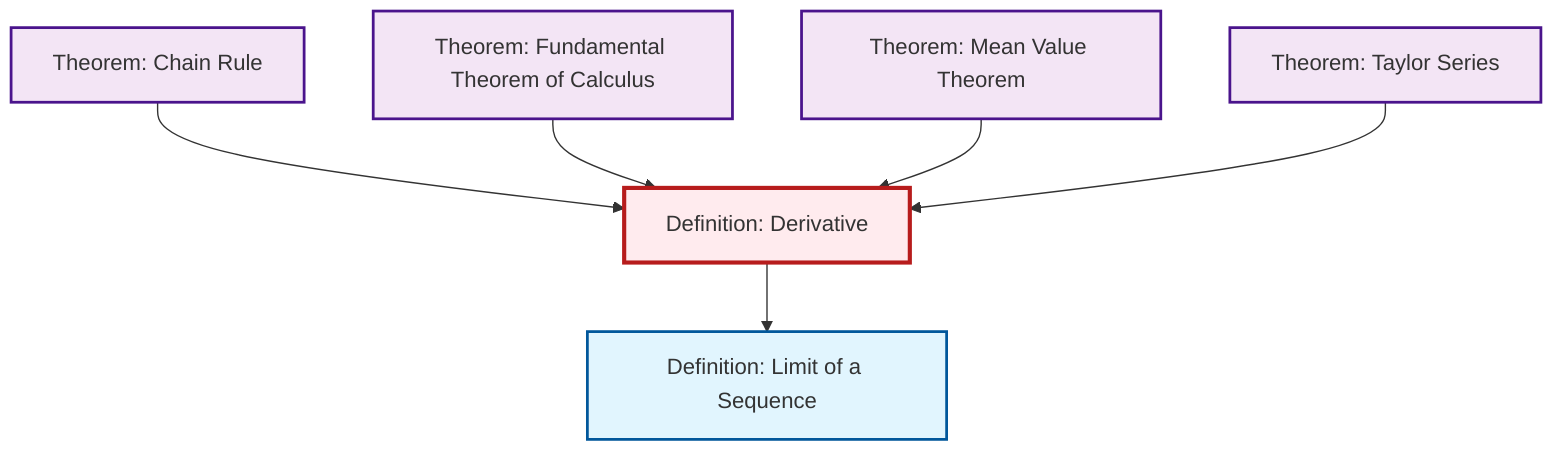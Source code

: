 graph TD
    classDef definition fill:#e1f5fe,stroke:#01579b,stroke-width:2px
    classDef theorem fill:#f3e5f5,stroke:#4a148c,stroke-width:2px
    classDef axiom fill:#fff3e0,stroke:#e65100,stroke-width:2px
    classDef example fill:#e8f5e9,stroke:#1b5e20,stroke-width:2px
    classDef current fill:#ffebee,stroke:#b71c1c,stroke-width:3px
    thm-chain-rule["Theorem: Chain Rule"]:::theorem
    def-derivative["Definition: Derivative"]:::definition
    thm-taylor-series["Theorem: Taylor Series"]:::theorem
    def-limit["Definition: Limit of a Sequence"]:::definition
    thm-mean-value["Theorem: Mean Value Theorem"]:::theorem
    thm-fundamental-calculus["Theorem: Fundamental Theorem of Calculus"]:::theorem
    thm-chain-rule --> def-derivative
    def-derivative --> def-limit
    thm-fundamental-calculus --> def-derivative
    thm-mean-value --> def-derivative
    thm-taylor-series --> def-derivative
    class def-derivative current